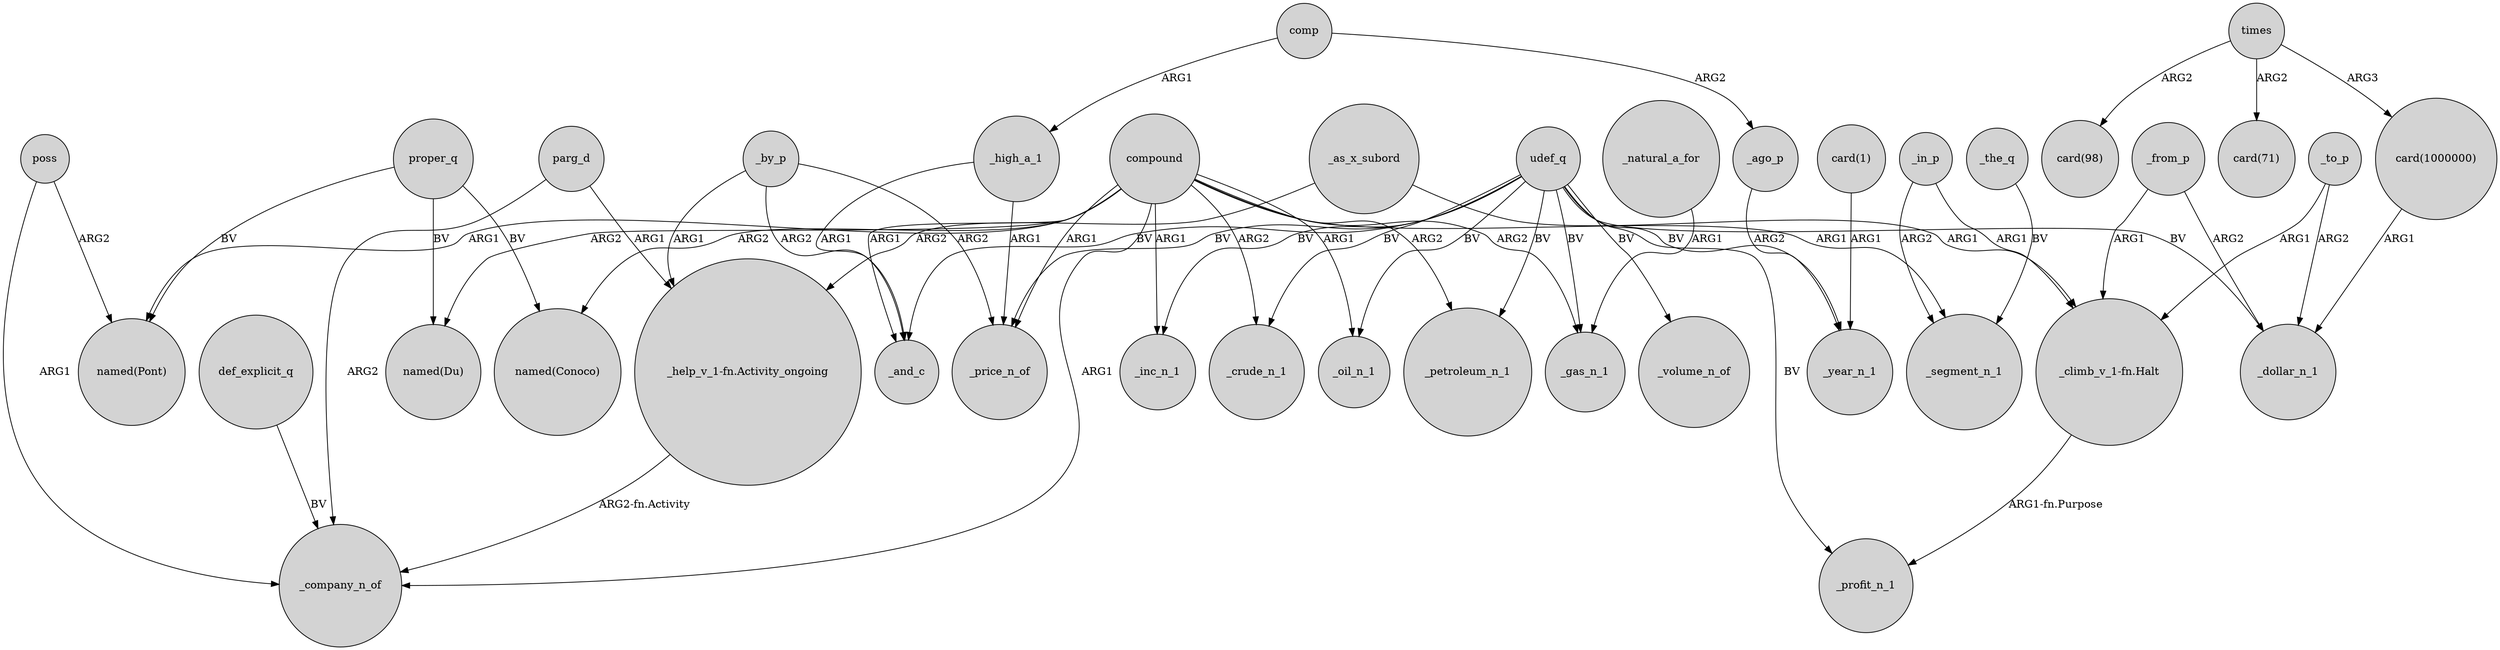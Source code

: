 digraph {
	node [shape=circle style=filled]
	compound -> "named(Du)" [label=ARG2]
	compound -> _and_c [label=ARG1]
	_to_p -> "_climb_v_1-fn.Halt" [label=ARG1]
	_in_p -> _segment_n_1 [label=ARG2]
	"card(1)" -> _year_n_1 [label=ARG1]
	udef_q -> _price_n_of [label=BV]
	udef_q -> _oil_n_1 [label=BV]
	compound -> _segment_n_1 [label=ARG1]
	proper_q -> "named(Du)" [label=BV]
	times -> "card(71)" [label=ARG2]
	compound -> _petroleum_n_1 [label=ARG2]
	times -> "card(1000000)" [label=ARG3]
	parg_d -> "_help_v_1-fn.Activity_ongoing" [label=ARG1]
	udef_q -> _profit_n_1 [label=BV]
	udef_q -> _crude_n_1 [label=BV]
	compound -> _gas_n_1 [label=ARG2]
	compound -> _company_n_of [label=ARG1]
	parg_d -> _company_n_of [label=ARG2]
	_to_p -> _dollar_n_1 [label=ARG2]
	compound -> "named(Conoco)" [label=ARG2]
	compound -> _oil_n_1 [label=ARG1]
	udef_q -> _and_c [label=BV]
	udef_q -> _volume_n_of [label=BV]
	compound -> _inc_n_1 [label=ARG1]
	_high_a_1 -> _price_n_of [label=ARG1]
	compound -> "named(Pont)" [label=ARG1]
	times -> "card(98)" [label=ARG2]
	_by_p -> "_help_v_1-fn.Activity_ongoing" [label=ARG1]
	udef_q -> _inc_n_1 [label=BV]
	proper_q -> "named(Pont)" [label=BV]
	comp -> _high_a_1 [label=ARG1]
	udef_q -> _dollar_n_1 [label=BV]
	"card(1000000)" -> _dollar_n_1 [label=ARG1]
	_in_p -> "_climb_v_1-fn.Halt" [label=ARG1]
	_the_q -> _segment_n_1 [label=BV]
	_ago_p -> _year_n_1 [label=ARG2]
	_natural_a_for -> _gas_n_1 [label=ARG1]
	poss -> "named(Pont)" [label=ARG2]
	udef_q -> _year_n_1 [label=BV]
	_as_x_subord -> "_climb_v_1-fn.Halt" [label=ARG1]
	proper_q -> "named(Conoco)" [label=BV]
	compound -> _crude_n_1 [label=ARG2]
	_as_x_subord -> "_help_v_1-fn.Activity_ongoing" [label=ARG2]
	poss -> _company_n_of [label=ARG1]
	_by_p -> _price_n_of [label=ARG2]
	udef_q -> _petroleum_n_1 [label=BV]
	_from_p -> "_climb_v_1-fn.Halt" [label=ARG1]
	def_explicit_q -> _company_n_of [label=BV]
	_by_p -> _and_c [label=ARG2]
	"_help_v_1-fn.Activity_ongoing" -> _company_n_of [label="ARG2-fn.Activity"]
	comp -> _ago_p [label=ARG2]
	compound -> _price_n_of [label=ARG1]
	udef_q -> _gas_n_1 [label=BV]
	_from_p -> _dollar_n_1 [label=ARG2]
	_high_a_1 -> _and_c [label=ARG1]
	"_climb_v_1-fn.Halt" -> _profit_n_1 [label="ARG1-fn.Purpose"]
}
